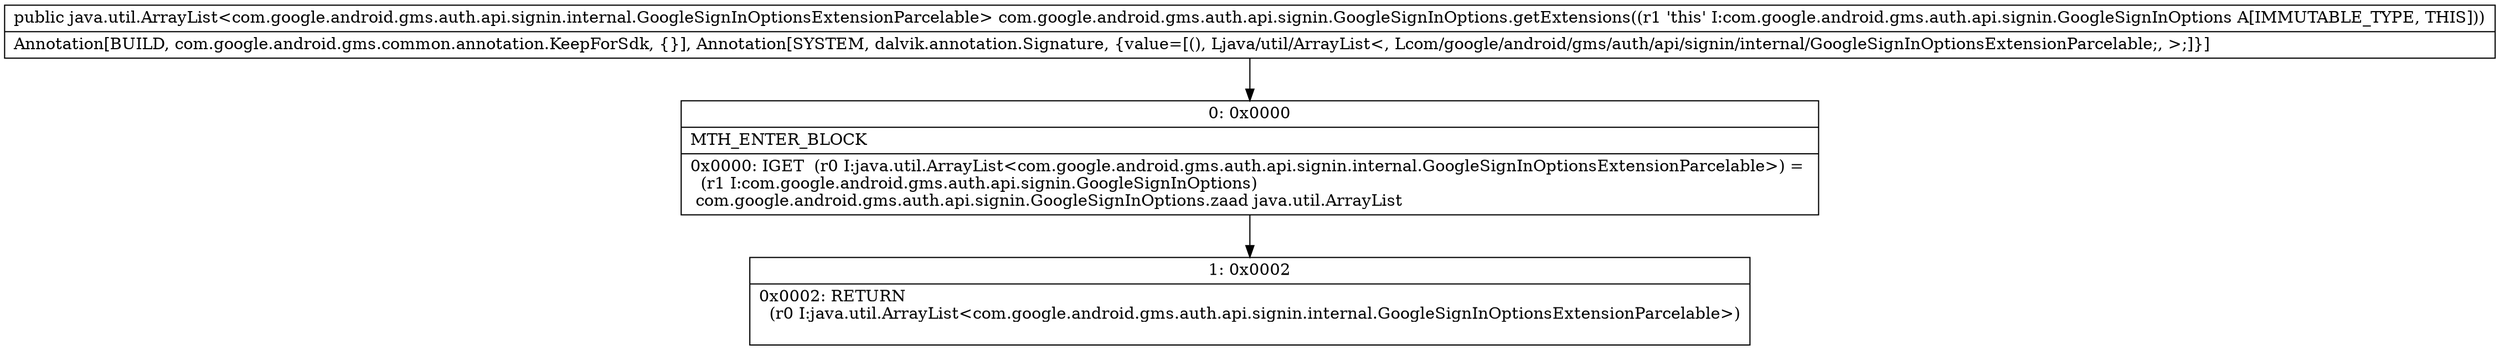 digraph "CFG forcom.google.android.gms.auth.api.signin.GoogleSignInOptions.getExtensions()Ljava\/util\/ArrayList;" {
Node_0 [shape=record,label="{0\:\ 0x0000|MTH_ENTER_BLOCK\l|0x0000: IGET  (r0 I:java.util.ArrayList\<com.google.android.gms.auth.api.signin.internal.GoogleSignInOptionsExtensionParcelable\>) = \l  (r1 I:com.google.android.gms.auth.api.signin.GoogleSignInOptions)\l com.google.android.gms.auth.api.signin.GoogleSignInOptions.zaad java.util.ArrayList \l}"];
Node_1 [shape=record,label="{1\:\ 0x0002|0x0002: RETURN  \l  (r0 I:java.util.ArrayList\<com.google.android.gms.auth.api.signin.internal.GoogleSignInOptionsExtensionParcelable\>)\l \l}"];
MethodNode[shape=record,label="{public java.util.ArrayList\<com.google.android.gms.auth.api.signin.internal.GoogleSignInOptionsExtensionParcelable\> com.google.android.gms.auth.api.signin.GoogleSignInOptions.getExtensions((r1 'this' I:com.google.android.gms.auth.api.signin.GoogleSignInOptions A[IMMUTABLE_TYPE, THIS]))  | Annotation[BUILD, com.google.android.gms.common.annotation.KeepForSdk, \{\}], Annotation[SYSTEM, dalvik.annotation.Signature, \{value=[(), Ljava\/util\/ArrayList\<, Lcom\/google\/android\/gms\/auth\/api\/signin\/internal\/GoogleSignInOptionsExtensionParcelable;, \>;]\}]\l}"];
MethodNode -> Node_0;
Node_0 -> Node_1;
}


